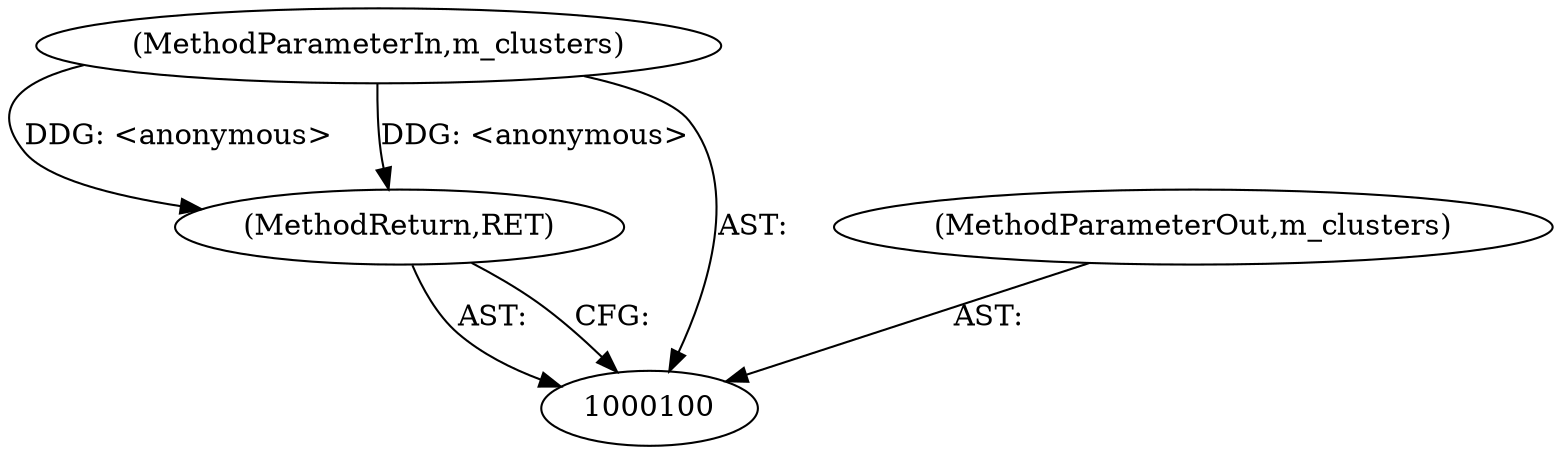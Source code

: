 digraph "0_Android_04839626ed859623901ebd3a5fd483982186b59d_156" {
"1000103" [label="(MethodReturn,RET)"];
"1000101" [label="(MethodParameterIn,m_clusters)"];
"1000108" [label="(MethodParameterOut,m_clusters)"];
"1000103" -> "1000100"  [label="AST: "];
"1000103" -> "1000100"  [label="CFG: "];
"1000101" -> "1000103"  [label="DDG: <anonymous>"];
"1000101" -> "1000100"  [label="AST: "];
"1000101" -> "1000103"  [label="DDG: <anonymous>"];
"1000108" -> "1000100"  [label="AST: "];
}
